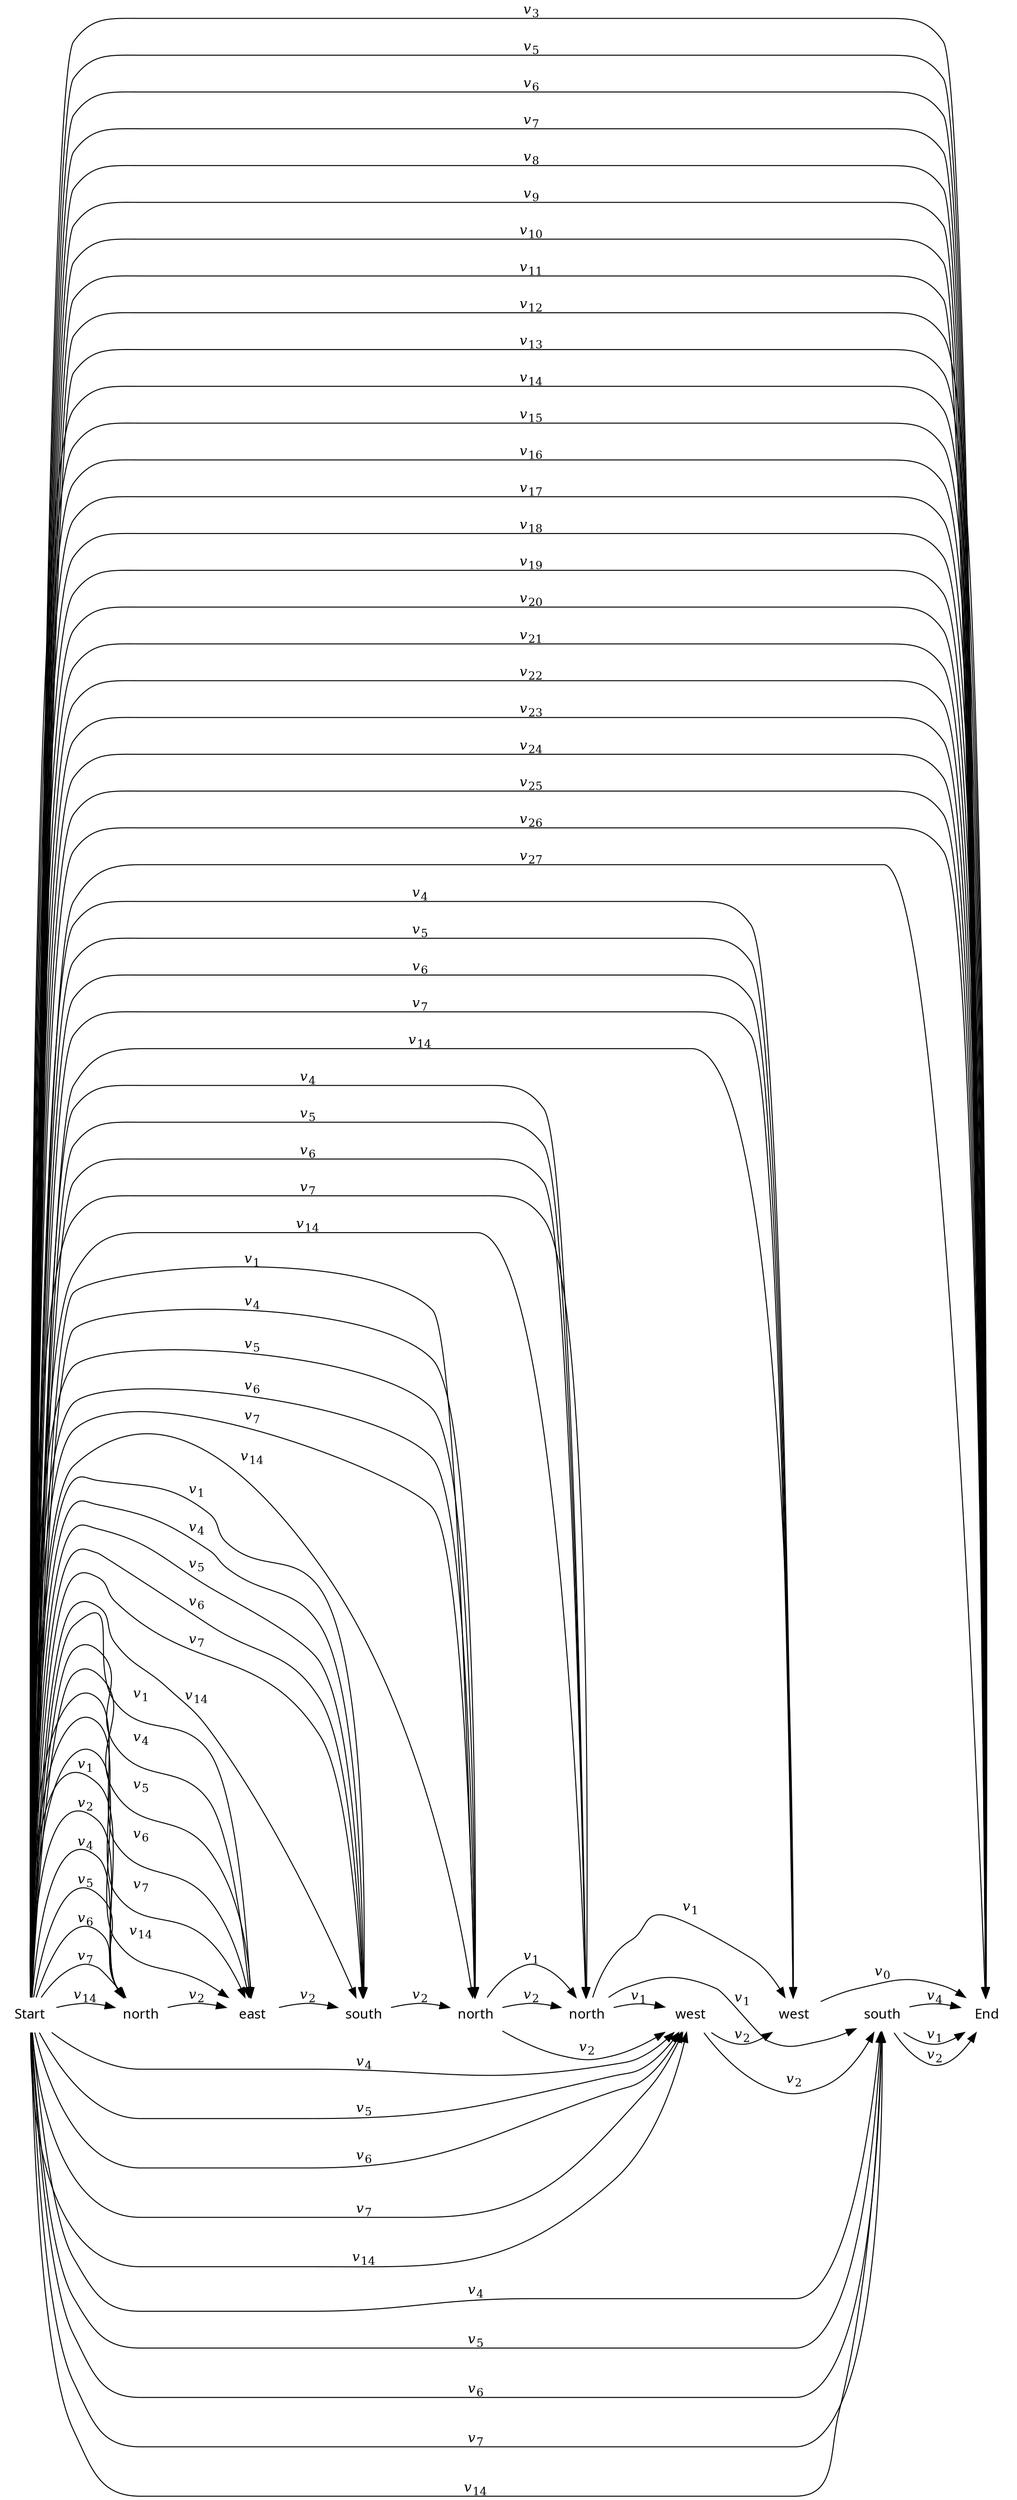 digraph cat {
rankdir=LR
node [shape=plaintext]
edge [arrowhead=normal]

0 [label="Start",fontname="sans"]
1 [label="north",fontname="sans"]
2 [label="east",fontname="sans"]
3 [label="south",fontname="sans"]
4 [label="north",fontname="sans"]
5 [label="north",fontname="sans"]
6 [label="west",fontname="sans"]
7 [label="west",fontname="sans"]
8 [label="south",fontname="sans"]
9 [label="End",fontname="sans"]

0 -> 1 [label=<<i>v</i><sub>1</sub>>]
0 -> 2 [label=<<i>v</i><sub>1</sub>>]
0 -> 3 [label=<<i>v</i><sub>1</sub>>]
0 -> 4 [label=<<i>v</i><sub>1</sub>>]
0 -> 1 [label=<<i>v</i><sub>2</sub>>]
0 -> 9 [label=<<i>v</i><sub>3</sub>>]
0 -> 1 [label=<<i>v</i><sub>4</sub>>]
0 -> 2 [label=<<i>v</i><sub>4</sub>>]
0 -> 3 [label=<<i>v</i><sub>4</sub>>]
0 -> 4 [label=<<i>v</i><sub>4</sub>>]
0 -> 5 [label=<<i>v</i><sub>4</sub>>]
0 -> 6 [label=<<i>v</i><sub>4</sub>>]
0 -> 7 [label=<<i>v</i><sub>4</sub>>]
0 -> 8 [label=<<i>v</i><sub>4</sub>>]
0 -> 1 [label=<<i>v</i><sub>5</sub>>]
0 -> 2 [label=<<i>v</i><sub>5</sub>>]
0 -> 3 [label=<<i>v</i><sub>5</sub>>]
0 -> 4 [label=<<i>v</i><sub>5</sub>>]
0 -> 5 [label=<<i>v</i><sub>5</sub>>]
0 -> 6 [label=<<i>v</i><sub>5</sub>>]
0 -> 7 [label=<<i>v</i><sub>5</sub>>]
0 -> 8 [label=<<i>v</i><sub>5</sub>>]
0 -> 9 [label=<<i>v</i><sub>5</sub>>]
0 -> 1 [label=<<i>v</i><sub>6</sub>>]
0 -> 2 [label=<<i>v</i><sub>6</sub>>]
0 -> 3 [label=<<i>v</i><sub>6</sub>>]
0 -> 4 [label=<<i>v</i><sub>6</sub>>]
0 -> 5 [label=<<i>v</i><sub>6</sub>>]
0 -> 6 [label=<<i>v</i><sub>6</sub>>]
0 -> 7 [label=<<i>v</i><sub>6</sub>>]
0 -> 8 [label=<<i>v</i><sub>6</sub>>]
0 -> 9 [label=<<i>v</i><sub>6</sub>>]
0 -> 1 [label=<<i>v</i><sub>7</sub>>]
0 -> 2 [label=<<i>v</i><sub>7</sub>>]
0 -> 3 [label=<<i>v</i><sub>7</sub>>]
0 -> 4 [label=<<i>v</i><sub>7</sub>>]
0 -> 5 [label=<<i>v</i><sub>7</sub>>]
0 -> 6 [label=<<i>v</i><sub>7</sub>>]
0 -> 7 [label=<<i>v</i><sub>7</sub>>]
0 -> 8 [label=<<i>v</i><sub>7</sub>>]
0 -> 9 [label=<<i>v</i><sub>7</sub>>]
0 -> 9 [label=<<i>v</i><sub>8</sub>>]
0 -> 9 [label=<<i>v</i><sub>9</sub>>]
0 -> 9 [label=<<i>v</i><sub>10</sub>>]
0 -> 9 [label=<<i>v</i><sub>11</sub>>]
0 -> 9 [label=<<i>v</i><sub>12</sub>>]
0 -> 9 [label=<<i>v</i><sub>13</sub>>]
0 -> 1 [label=<<i>v</i><sub>14</sub>>]
0 -> 2 [label=<<i>v</i><sub>14</sub>>]
0 -> 3 [label=<<i>v</i><sub>14</sub>>]
0 -> 4 [label=<<i>v</i><sub>14</sub>>]
0 -> 5 [label=<<i>v</i><sub>14</sub>>]
0 -> 6 [label=<<i>v</i><sub>14</sub>>]
0 -> 7 [label=<<i>v</i><sub>14</sub>>]
0 -> 8 [label=<<i>v</i><sub>14</sub>>]
0 -> 9 [label=<<i>v</i><sub>14</sub>>]
0 -> 9 [label=<<i>v</i><sub>15</sub>>]
0 -> 9 [label=<<i>v</i><sub>16</sub>>]
0 -> 9 [label=<<i>v</i><sub>17</sub>>]
0 -> 9 [label=<<i>v</i><sub>18</sub>>]
0 -> 9 [label=<<i>v</i><sub>19</sub>>]
0 -> 9 [label=<<i>v</i><sub>20</sub>>]
0 -> 9 [label=<<i>v</i><sub>21</sub>>]
0 -> 9 [label=<<i>v</i><sub>22</sub>>]
0 -> 9 [label=<<i>v</i><sub>23</sub>>]
0 -> 9 [label=<<i>v</i><sub>24</sub>>]
0 -> 9 [label=<<i>v</i><sub>25</sub>>]
0 -> 9 [label=<<i>v</i><sub>26</sub>>]
0 -> 9 [label=<<i>v</i><sub>27</sub>>]
1 -> 2 [label=<<i>v</i><sub>2</sub>>]
2 -> 3 [label=<<i>v</i><sub>2</sub>>]
3 -> 4 [label=<<i>v</i><sub>2</sub>>]
4 -> 5 [label=<<i>v</i><sub>1</sub>>]
4 -> 5 [label=<<i>v</i><sub>2</sub>>]
4 -> 6 [label=<<i>v</i><sub>2</sub>>]
5 -> 6 [label=<<i>v</i><sub>1</sub>>]
5 -> 7 [label=<<i>v</i><sub>1</sub>>]
5 -> 8 [label=<<i>v</i><sub>1</sub>>]
6 -> 7 [label=<<i>v</i><sub>2</sub>>]
6 -> 8 [label=<<i>v</i><sub>2</sub>>]
7 -> 9 [label=<<i>v</i><sub>0</sub>>]
8 -> 9 [label=<<i>v</i><sub>1</sub>>]
8 -> 9 [label=<<i>v</i><sub>2</sub>>]
8 -> 9 [label=<<i>v</i><sub>4</sub>>]

# To line up the actions
0 -> 1 [weight=100,style=invis]
1 -> 2 [weight=100,style=invis]
2 -> 3 [weight=100,style=invis]
3 -> 4 [weight=100,style=invis]
4 -> 5 [weight=100,style=invis]
5 -> 6 [weight=100,style=invis]
6 -> 7 [weight=100,style=invis]
7 -> 8 [weight=100,style=invis]
8 -> 9 [weight=100,style=invis]
}

